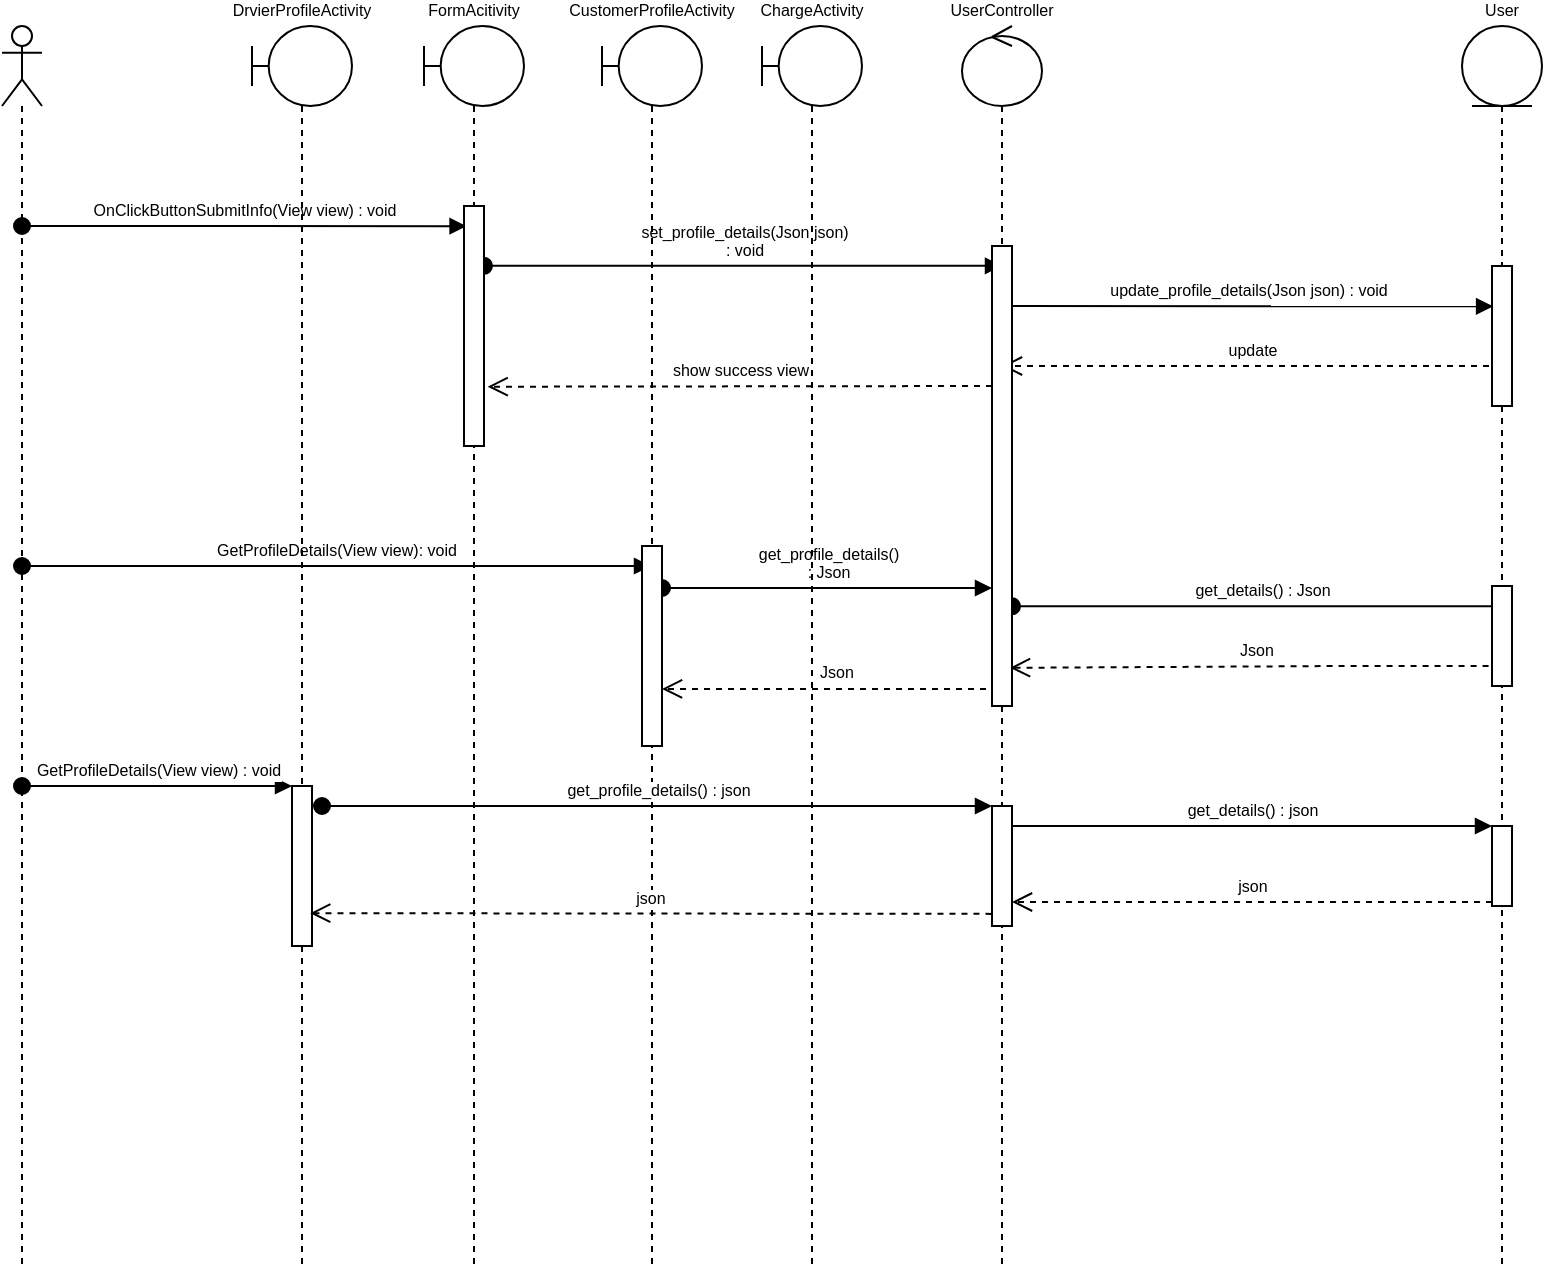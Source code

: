 <mxfile version="10.6.7" type="github"><diagram id="7cppNZjGAp6r9YQar8up" name="Page-1"><mxGraphModel dx="1010" dy="550" grid="1" gridSize="10" guides="1" tooltips="1" connect="1" arrows="1" fold="1" page="1" pageScale="1" pageWidth="850" pageHeight="1100" math="0" shadow="0"><root><mxCell id="0"/><mxCell id="1" parent="0"/><mxCell id="SsntbhusHPdtkr49tq0A-35" value="Json" style="html=1;verticalAlign=bottom;endArrow=open;dashed=1;endSize=8;fontSize=8;exitX=0.9;exitY=0.963;exitDx=0;exitDy=0;exitPerimeter=0;" edge="1" parent="1" source="SsntbhusHPdtkr49tq0A-21" target="SsntbhusHPdtkr49tq0A-24"><mxGeometry relative="1" as="geometry"><mxPoint x="620" y="430" as="sourcePoint"/><mxPoint x="540" y="430" as="targetPoint"/></mxGeometry></mxCell><mxCell id="SsntbhusHPdtkr49tq0A-32" value="Json" style="html=1;verticalAlign=bottom;endArrow=open;dashed=1;endSize=8;fontSize=8;entryX=0.9;entryY=0.917;entryDx=0;entryDy=0;entryPerimeter=0;" edge="1" parent="1" target="SsntbhusHPdtkr49tq0A-21"><mxGeometry relative="1" as="geometry"><mxPoint x="779.286" y="420" as="sourcePoint"/><mxPoint x="619.81" y="420" as="targetPoint"/><Array as="points"><mxPoint x="700" y="420"/></Array></mxGeometry></mxCell><mxCell id="SsntbhusHPdtkr49tq0A-31" value="get_details() : Json" style="html=1;verticalAlign=bottom;startArrow=oval;startFill=1;endArrow=block;startSize=8;fontSize=8;entryX=0.505;entryY=0.333;entryDx=0;entryDy=0;entryPerimeter=0;" edge="1" parent="1" source="SsntbhusHPdtkr49tq0A-21"><mxGeometry width="60" relative="1" as="geometry"><mxPoint x="624.5" y="390.5" as="sourcePoint"/><mxPoint x="784.741" y="390.121" as="targetPoint"/></mxGeometry></mxCell><mxCell id="SsntbhusHPdtkr49tq0A-28" value="get_profile_details()&lt;br&gt;: Json" style="html=1;verticalAlign=bottom;startArrow=oval;startFill=1;endArrow=block;startSize=8;fontSize=8;labelPosition=center;verticalLabelPosition=top;align=center;" edge="1" parent="1" target="SsntbhusHPdtkr49tq0A-21"><mxGeometry width="60" relative="1" as="geometry"><mxPoint x="360.0" y="381" as="sourcePoint"/><mxPoint x="620" y="381" as="targetPoint"/></mxGeometry></mxCell><mxCell id="SsntbhusHPdtkr49tq0A-23" value="GetProfileDetails(View view): void" style="html=1;verticalAlign=bottom;startArrow=oval;startFill=1;endArrow=block;startSize=8;fontSize=8;labelPosition=center;verticalLabelPosition=top;align=center;" edge="1" parent="1" target="-ZHbQ7JEL0aKVon_tOd--12"><mxGeometry width="60" relative="1" as="geometry"><mxPoint x="40.0" y="370" as="sourcePoint"/><mxPoint x="214.5" y="370" as="targetPoint"/></mxGeometry></mxCell><mxCell id="SsntbhusHPdtkr49tq0A-13" value="update" style="html=1;verticalAlign=bottom;endArrow=open;dashed=1;endSize=8;fontSize=8;" edge="1" parent="1" source="-ZHbQ7JEL0aKVon_tOd--17" target="-ZHbQ7JEL0aKVon_tOd--14"><mxGeometry relative="1" as="geometry"><mxPoint x="780" y="280" as="sourcePoint"/><mxPoint x="700" y="280" as="targetPoint"/><Array as="points"><mxPoint x="700" y="270"/></Array></mxGeometry></mxCell><mxCell id="SsntbhusHPdtkr49tq0A-11" value="set_profile_details(Json json)&lt;br&gt;: void" style="html=1;verticalAlign=bottom;startArrow=oval;startFill=1;endArrow=block;startSize=8;fontSize=8;labelPosition=center;verticalLabelPosition=top;align=center;entryX=0.5;entryY=0.043;entryDx=0;entryDy=0;entryPerimeter=0;" edge="1" parent="1" source="SsntbhusHPdtkr49tq0A-20" target="SsntbhusHPdtkr49tq0A-21"><mxGeometry width="60" relative="1" as="geometry"><mxPoint x="215" y="220" as="sourcePoint"/><mxPoint x="620" y="220" as="targetPoint"/></mxGeometry></mxCell><mxCell id="-ZHbQ7JEL0aKVon_tOd--4" value="" style="shape=umlLifeline;participant=umlActor;perimeter=lifelinePerimeter;whiteSpace=wrap;html=1;container=1;collapsible=0;recursiveResize=0;verticalAlign=top;spacingTop=36;labelBackgroundColor=#ffffff;outlineConnect=0;" parent="1" vertex="1"><mxGeometry x="30" y="100" width="20" height="620" as="geometry"/></mxCell><mxCell id="SsntbhusHPdtkr49tq0A-8" value="OnClickButtonSubmitInfo(View view) : void&lt;br&gt;" style="html=1;verticalAlign=bottom;startArrow=oval;startFill=1;endArrow=block;startSize=8;fontSize=8;labelPosition=center;verticalLabelPosition=top;align=center;entryX=0.128;entryY=0.084;entryDx=0;entryDy=0;entryPerimeter=0;" edge="1" parent="-ZHbQ7JEL0aKVon_tOd--4" target="SsntbhusHPdtkr49tq0A-20"><mxGeometry width="60" relative="1" as="geometry"><mxPoint x="10" y="100" as="sourcePoint"/><mxPoint x="230" y="100" as="targetPoint"/></mxGeometry></mxCell><mxCell id="-ZHbQ7JEL0aKVon_tOd--11" value="FormAcitivity&lt;br&gt;" style="shape=umlLifeline;participant=umlBoundary;perimeter=lifelinePerimeter;whiteSpace=wrap;html=1;container=1;collapsible=0;recursiveResize=0;verticalAlign=bottom;spacingTop=36;labelBackgroundColor=#ffffff;outlineConnect=0;fontSize=8;labelPosition=center;verticalLabelPosition=top;align=center;size=40;" parent="1" vertex="1"><mxGeometry x="241" y="100" width="50" height="620" as="geometry"/></mxCell><mxCell id="SsntbhusHPdtkr49tq0A-20" value="" style="html=1;points=[];perimeter=orthogonalPerimeter;fontSize=8;" vertex="1" parent="-ZHbQ7JEL0aKVon_tOd--11"><mxGeometry x="20" y="90" width="10" height="120" as="geometry"/></mxCell><mxCell id="-ZHbQ7JEL0aKVon_tOd--12" value="CustomerProfileActivity&lt;br&gt;" style="shape=umlLifeline;participant=umlBoundary;perimeter=lifelinePerimeter;whiteSpace=wrap;html=1;container=1;collapsible=0;recursiveResize=0;verticalAlign=bottom;spacingTop=36;labelBackgroundColor=#ffffff;outlineConnect=0;fontSize=8;labelPosition=center;verticalLabelPosition=top;align=center;" parent="1" vertex="1"><mxGeometry x="330" y="100" width="50" height="620" as="geometry"/></mxCell><mxCell id="SsntbhusHPdtkr49tq0A-24" value="" style="html=1;points=[];perimeter=orthogonalPerimeter;fontSize=8;" vertex="1" parent="-ZHbQ7JEL0aKVon_tOd--12"><mxGeometry x="20" y="260" width="10" height="100" as="geometry"/></mxCell><mxCell id="-ZHbQ7JEL0aKVon_tOd--14" value="UserController&lt;br&gt;" style="shape=umlLifeline;participant=umlControl;perimeter=lifelinePerimeter;whiteSpace=wrap;html=1;container=1;collapsible=0;recursiveResize=0;verticalAlign=bottom;spacingTop=36;labelBackgroundColor=#ffffff;outlineConnect=0;fontSize=8;labelPosition=center;verticalLabelPosition=top;align=center;" parent="1" vertex="1"><mxGeometry x="510" y="100" width="40" height="620" as="geometry"/></mxCell><mxCell id="SsntbhusHPdtkr49tq0A-12" value="update_profile_details(Json json) : void" style="html=1;verticalAlign=bottom;startArrow=oval;startFill=1;endArrow=block;startSize=8;fontSize=8;entryX=0.055;entryY=0.288;entryDx=0;entryDy=0;entryPerimeter=0;" edge="1" parent="-ZHbQ7JEL0aKVon_tOd--14" target="SsntbhusHPdtkr49tq0A-22"><mxGeometry width="60" relative="1" as="geometry"><mxPoint x="20" y="140" as="sourcePoint"/><mxPoint x="80" y="140" as="targetPoint"/></mxGeometry></mxCell><mxCell id="SsntbhusHPdtkr49tq0A-21" value="" style="html=1;points=[];perimeter=orthogonalPerimeter;fontSize=8;" vertex="1" parent="-ZHbQ7JEL0aKVon_tOd--14"><mxGeometry x="15" y="110" width="10" height="230" as="geometry"/></mxCell><mxCell id="SsntbhusHPdtkr49tq0A-45" value="" style="html=1;points=[];perimeter=orthogonalPerimeter;fontSize=8;" vertex="1" parent="-ZHbQ7JEL0aKVon_tOd--14"><mxGeometry x="15" y="390" width="10" height="60" as="geometry"/></mxCell><mxCell id="-ZHbQ7JEL0aKVon_tOd--17" value="User" style="shape=umlLifeline;participant=umlEntity;perimeter=lifelinePerimeter;whiteSpace=wrap;html=1;container=1;collapsible=0;recursiveResize=0;verticalAlign=bottom;spacingTop=36;labelBackgroundColor=#ffffff;outlineConnect=0;fontSize=8;labelPosition=center;verticalLabelPosition=top;align=center;" parent="1" vertex="1"><mxGeometry x="760" y="100" width="40" height="620" as="geometry"/></mxCell><mxCell id="SsntbhusHPdtkr49tq0A-22" value="" style="html=1;points=[];perimeter=orthogonalPerimeter;fontSize=8;" vertex="1" parent="-ZHbQ7JEL0aKVon_tOd--17"><mxGeometry x="15" y="120" width="10" height="70" as="geometry"/></mxCell><mxCell id="SsntbhusHPdtkr49tq0A-30" value="" style="html=1;points=[];perimeter=orthogonalPerimeter;fontSize=8;" vertex="1" parent="-ZHbQ7JEL0aKVon_tOd--17"><mxGeometry x="15" y="280" width="10" height="50" as="geometry"/></mxCell><mxCell id="SsntbhusHPdtkr49tq0A-50" value="" style="html=1;points=[];perimeter=orthogonalPerimeter;fontSize=8;" vertex="1" parent="-ZHbQ7JEL0aKVon_tOd--17"><mxGeometry x="15" y="400" width="10" height="40" as="geometry"/></mxCell><mxCell id="-ZHbQ7JEL0aKVon_tOd--13" value="ChargeActivity" style="shape=umlLifeline;participant=umlBoundary;perimeter=lifelinePerimeter;whiteSpace=wrap;html=1;container=1;collapsible=0;recursiveResize=0;verticalAlign=bottom;spacingTop=36;labelBackgroundColor=#ffffff;outlineConnect=0;fontSize=8;labelPosition=center;verticalLabelPosition=top;align=center;" parent="1" vertex="1"><mxGeometry x="410" y="100" width="50" height="620" as="geometry"/></mxCell><mxCell id="SsntbhusHPdtkr49tq0A-40" value="show success view" style="html=1;verticalAlign=bottom;endArrow=open;dashed=1;endSize=8;fontSize=8;entryX=1.183;entryY=0.753;entryDx=0;entryDy=0;entryPerimeter=0;" edge="1" parent="1" target="SsntbhusHPdtkr49tq0A-20"><mxGeometry relative="1" as="geometry"><mxPoint x="525" y="280" as="sourcePoint"/><mxPoint x="450" y="280" as="targetPoint"/></mxGeometry></mxCell><mxCell id="SsntbhusHPdtkr49tq0A-41" value="DrvierProfileActivity&lt;br&gt;" style="shape=umlLifeline;participant=umlBoundary;perimeter=lifelinePerimeter;whiteSpace=wrap;html=1;container=1;collapsible=0;recursiveResize=0;verticalAlign=bottom;spacingTop=36;labelBackgroundColor=#ffffff;outlineConnect=0;fontSize=8;labelPosition=center;verticalLabelPosition=top;align=center;" vertex="1" parent="1"><mxGeometry x="155" y="100" width="50" height="620" as="geometry"/></mxCell><mxCell id="SsntbhusHPdtkr49tq0A-43" value="" style="html=1;points=[];perimeter=orthogonalPerimeter;fontSize=8;" vertex="1" parent="SsntbhusHPdtkr49tq0A-41"><mxGeometry x="20" y="380" width="10" height="80" as="geometry"/></mxCell><mxCell id="SsntbhusHPdtkr49tq0A-44" value="GetProfileDetails(View view) : void" style="html=1;verticalAlign=bottom;startArrow=oval;endArrow=block;startSize=8;labelBackgroundColor=#FFFFFF;fontSize=8;" edge="1" target="SsntbhusHPdtkr49tq0A-43" parent="1" source="-ZHbQ7JEL0aKVon_tOd--4"><mxGeometry relative="1" as="geometry"><mxPoint x="120" y="440" as="sourcePoint"/></mxGeometry></mxCell><mxCell id="SsntbhusHPdtkr49tq0A-46" value="get_profile_details() : json" style="html=1;verticalAlign=bottom;startArrow=oval;endArrow=block;startSize=8;labelBackgroundColor=#FFFFFF;fontSize=8;exitX=1.5;exitY=0.125;exitDx=0;exitDy=0;exitPerimeter=0;" edge="1" target="SsntbhusHPdtkr49tq0A-45" parent="1" source="SsntbhusHPdtkr49tq0A-43"><mxGeometry relative="1" as="geometry"><mxPoint x="465" y="490" as="sourcePoint"/></mxGeometry></mxCell><mxCell id="SsntbhusHPdtkr49tq0A-52" value="json" style="html=1;verticalAlign=bottom;endArrow=open;dashed=1;endSize=8;exitX=0;exitY=0.95;labelBackgroundColor=#FFFFFF;fontSize=8;" edge="1" source="SsntbhusHPdtkr49tq0A-50" parent="1" target="SsntbhusHPdtkr49tq0A-45"><mxGeometry relative="1" as="geometry"><mxPoint x="705" y="556" as="targetPoint"/></mxGeometry></mxCell><mxCell id="SsntbhusHPdtkr49tq0A-51" value="get_details() : json" style="html=1;verticalAlign=bottom;endArrow=block;entryX=0;entryY=0;labelBackgroundColor=#FFFFFF;fontSize=8;" edge="1" target="SsntbhusHPdtkr49tq0A-50" parent="1" source="SsntbhusHPdtkr49tq0A-45"><mxGeometry relative="1" as="geometry"><mxPoint x="705" y="480" as="sourcePoint"/></mxGeometry></mxCell><mxCell id="SsntbhusHPdtkr49tq0A-53" value="json" style="html=1;verticalAlign=bottom;endArrow=open;dashed=1;endSize=8;labelBackgroundColor=#FFFFFF;fontSize=8;entryX=0.91;entryY=0.795;entryDx=0;entryDy=0;entryPerimeter=0;exitX=-0.026;exitY=0.899;exitDx=0;exitDy=0;exitPerimeter=0;" edge="1" parent="1" source="SsntbhusHPdtkr49tq0A-45" target="SsntbhusHPdtkr49tq0A-43"><mxGeometry relative="1" as="geometry"><mxPoint x="289" y="543.741" as="targetPoint"/><mxPoint x="520" y="544" as="sourcePoint"/></mxGeometry></mxCell></root></mxGraphModel></diagram></mxfile>